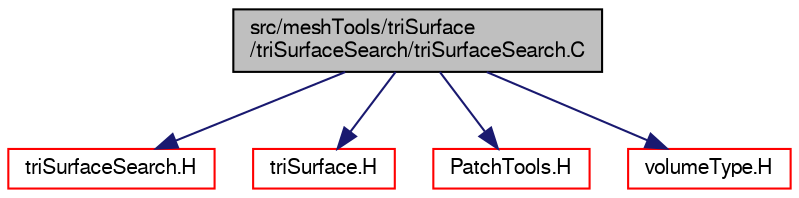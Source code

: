 digraph "src/meshTools/triSurface/triSurfaceSearch/triSurfaceSearch.C"
{
  bgcolor="transparent";
  edge [fontname="FreeSans",fontsize="10",labelfontname="FreeSans",labelfontsize="10"];
  node [fontname="FreeSans",fontsize="10",shape=record];
  Node0 [label="src/meshTools/triSurface\l/triSurfaceSearch/triSurfaceSearch.C",height=0.2,width=0.4,color="black", fillcolor="grey75", style="filled", fontcolor="black"];
  Node0 -> Node1 [color="midnightblue",fontsize="10",style="solid",fontname="FreeSans"];
  Node1 [label="triSurfaceSearch.H",height=0.2,width=0.4,color="red",URL="$a08243.html"];
  Node0 -> Node166 [color="midnightblue",fontsize="10",style="solid",fontname="FreeSans"];
  Node166 [label="triSurface.H",height=0.2,width=0.4,color="red",URL="$a17024.html"];
  Node0 -> Node184 [color="midnightblue",fontsize="10",style="solid",fontname="FreeSans"];
  Node184 [label="PatchTools.H",height=0.2,width=0.4,color="red",URL="$a11852.html"];
  Node0 -> Node162 [color="midnightblue",fontsize="10",style="solid",fontname="FreeSans"];
  Node162 [label="volumeType.H",height=0.2,width=0.4,color="red",URL="$a08405.html"];
}
